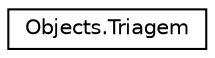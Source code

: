 digraph "Graphical Class Hierarchy"
{
 // LATEX_PDF_SIZE
  edge [fontname="Helvetica",fontsize="10",labelfontname="Helvetica",labelfontsize="10"];
  node [fontname="Helvetica",fontsize="10",shape=record];
  rankdir="LR";
  Node0 [label="Objects.Triagem",height=0.2,width=0.4,color="black", fillcolor="white", style="filled",URL="$class_objects_1_1_triagem.html",tooltip="Class of triagem"];
}
